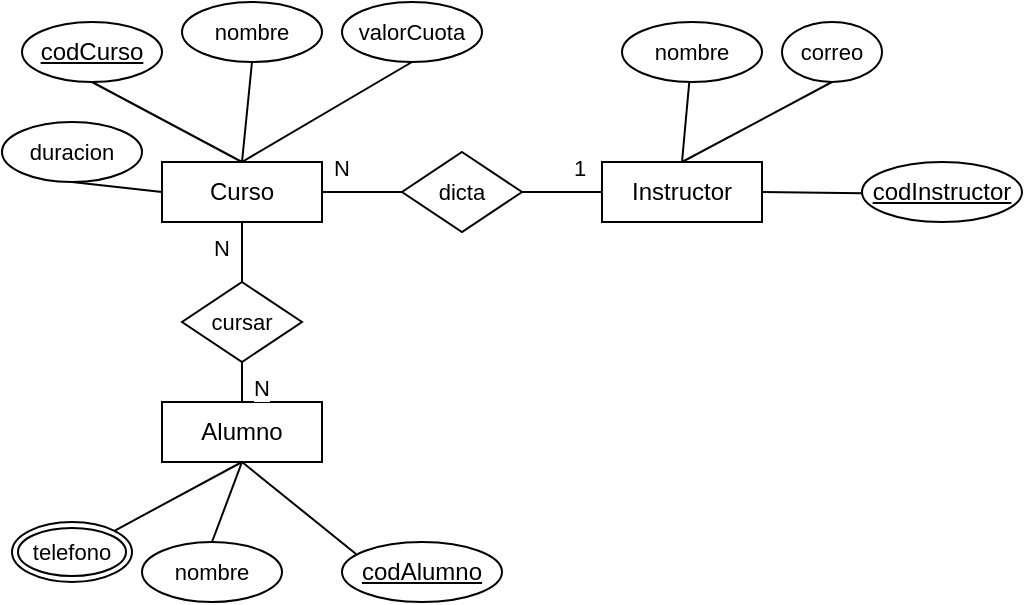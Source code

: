 <mxfile version="28.2.3">
  <diagram name="Página-1" id="K43sTbLDJ41rAkB6k8sT">
    <mxGraphModel dx="1105" dy="473" grid="1" gridSize="10" guides="1" tooltips="1" connect="1" arrows="1" fold="1" page="1" pageScale="1" pageWidth="827" pageHeight="1169" math="0" shadow="0">
      <root>
        <mxCell id="0" />
        <mxCell id="1" parent="0" />
        <mxCell id="wsB6wUBeOOBHAGdhXqc1-14" style="edgeStyle=none;shape=connector;rounded=0;orthogonalLoop=1;jettySize=auto;html=1;exitX=1;exitY=0.5;exitDx=0;exitDy=0;strokeColor=default;align=center;verticalAlign=middle;fontFamily=Helvetica;fontSize=11;fontColor=default;labelBackgroundColor=default;endArrow=none;" edge="1" parent="1" source="wsB6wUBeOOBHAGdhXqc1-21" target="wsB6wUBeOOBHAGdhXqc1-12">
          <mxGeometry relative="1" as="geometry" />
        </mxCell>
        <mxCell id="wsB6wUBeOOBHAGdhXqc1-1" value="Curso" style="whiteSpace=wrap;html=1;align=center;" vertex="1" parent="1">
          <mxGeometry x="90" y="110" width="80" height="30" as="geometry" />
        </mxCell>
        <mxCell id="wsB6wUBeOOBHAGdhXqc1-5" style="edgeStyle=none;shape=connector;rounded=0;orthogonalLoop=1;jettySize=auto;html=1;exitX=0.5;exitY=1;exitDx=0;exitDy=0;entryX=0.5;entryY=0;entryDx=0;entryDy=0;strokeColor=default;align=center;verticalAlign=middle;fontFamily=Helvetica;fontSize=11;fontColor=default;labelBackgroundColor=default;endArrow=none;" edge="1" parent="1" source="wsB6wUBeOOBHAGdhXqc1-2" target="wsB6wUBeOOBHAGdhXqc1-1">
          <mxGeometry relative="1" as="geometry" />
        </mxCell>
        <mxCell id="wsB6wUBeOOBHAGdhXqc1-2" value="codCurso" style="ellipse;whiteSpace=wrap;html=1;align=center;fontStyle=4;" vertex="1" parent="1">
          <mxGeometry x="20" y="40" width="70" height="30" as="geometry" />
        </mxCell>
        <mxCell id="wsB6wUBeOOBHAGdhXqc1-7" style="edgeStyle=none;shape=connector;rounded=0;orthogonalLoop=1;jettySize=auto;html=1;exitX=0.5;exitY=1;exitDx=0;exitDy=0;entryX=0.5;entryY=0;entryDx=0;entryDy=0;strokeColor=default;align=center;verticalAlign=middle;fontFamily=Helvetica;fontSize=11;fontColor=default;labelBackgroundColor=default;endArrow=none;" edge="1" parent="1" source="wsB6wUBeOOBHAGdhXqc1-6" target="wsB6wUBeOOBHAGdhXqc1-1">
          <mxGeometry relative="1" as="geometry" />
        </mxCell>
        <mxCell id="wsB6wUBeOOBHAGdhXqc1-6" value="nombre" style="ellipse;whiteSpace=wrap;html=1;align=center;fontFamily=Helvetica;fontSize=11;fontColor=default;labelBackgroundColor=default;" vertex="1" parent="1">
          <mxGeometry x="100" y="30" width="70" height="30" as="geometry" />
        </mxCell>
        <mxCell id="wsB6wUBeOOBHAGdhXqc1-9" style="edgeStyle=none;shape=connector;rounded=0;orthogonalLoop=1;jettySize=auto;html=1;exitX=0.5;exitY=1;exitDx=0;exitDy=0;strokeColor=default;align=center;verticalAlign=middle;fontFamily=Helvetica;fontSize=11;fontColor=default;labelBackgroundColor=default;endArrow=none;" edge="1" parent="1" source="wsB6wUBeOOBHAGdhXqc1-8">
          <mxGeometry relative="1" as="geometry">
            <mxPoint x="130" y="110" as="targetPoint" />
          </mxGeometry>
        </mxCell>
        <mxCell id="wsB6wUBeOOBHAGdhXqc1-8" value="valorCuota" style="ellipse;whiteSpace=wrap;html=1;align=center;fontFamily=Helvetica;fontSize=11;fontColor=default;labelBackgroundColor=default;" vertex="1" parent="1">
          <mxGeometry x="180" y="30" width="70" height="30" as="geometry" />
        </mxCell>
        <mxCell id="wsB6wUBeOOBHAGdhXqc1-11" style="edgeStyle=none;shape=connector;rounded=0;orthogonalLoop=1;jettySize=auto;html=1;exitX=0.5;exitY=1;exitDx=0;exitDy=0;entryX=0;entryY=0.5;entryDx=0;entryDy=0;strokeColor=default;align=center;verticalAlign=middle;fontFamily=Helvetica;fontSize=11;fontColor=default;labelBackgroundColor=default;endArrow=none;" edge="1" parent="1" source="wsB6wUBeOOBHAGdhXqc1-10" target="wsB6wUBeOOBHAGdhXqc1-1">
          <mxGeometry relative="1" as="geometry" />
        </mxCell>
        <mxCell id="wsB6wUBeOOBHAGdhXqc1-10" value="duracion" style="ellipse;whiteSpace=wrap;html=1;align=center;fontFamily=Helvetica;fontSize=11;fontColor=default;labelBackgroundColor=default;" vertex="1" parent="1">
          <mxGeometry x="10" y="90" width="70" height="30" as="geometry" />
        </mxCell>
        <mxCell id="wsB6wUBeOOBHAGdhXqc1-31" style="edgeStyle=none;shape=connector;rounded=0;orthogonalLoop=1;jettySize=auto;html=1;exitX=0.5;exitY=0;exitDx=0;exitDy=0;entryX=0.5;entryY=1;entryDx=0;entryDy=0;strokeColor=default;align=center;verticalAlign=middle;fontFamily=Helvetica;fontSize=11;fontColor=default;labelBackgroundColor=default;endArrow=none;" edge="1" parent="1" source="wsB6wUBeOOBHAGdhXqc1-12" target="wsB6wUBeOOBHAGdhXqc1-24">
          <mxGeometry relative="1" as="geometry" />
        </mxCell>
        <mxCell id="wsB6wUBeOOBHAGdhXqc1-12" value="Instructor" style="whiteSpace=wrap;html=1;align=center;" vertex="1" parent="1">
          <mxGeometry x="310" y="110" width="80" height="30" as="geometry" />
        </mxCell>
        <mxCell id="wsB6wUBeOOBHAGdhXqc1-19" value="1" style="text;strokeColor=none;fillColor=none;spacingLeft=4;spacingRight=4;overflow=hidden;rotatable=0;points=[[0,0.5],[1,0.5]];portConstraint=eastwest;fontSize=11;whiteSpace=wrap;html=1;fontFamily=Helvetica;fontColor=default;labelBackgroundColor=default;" vertex="1" parent="1">
          <mxGeometry x="290" y="100" width="40" height="30" as="geometry" />
        </mxCell>
        <mxCell id="wsB6wUBeOOBHAGdhXqc1-20" value="N" style="text;strokeColor=none;fillColor=none;spacingLeft=4;spacingRight=4;overflow=hidden;rotatable=0;points=[[0,0.5],[1,0.5]];portConstraint=eastwest;fontSize=11;whiteSpace=wrap;html=1;fontFamily=Helvetica;fontColor=default;labelBackgroundColor=default;" vertex="1" parent="1">
          <mxGeometry x="170" y="100" width="40" height="30" as="geometry" />
        </mxCell>
        <mxCell id="wsB6wUBeOOBHAGdhXqc1-22" value="" style="edgeStyle=none;shape=connector;rounded=0;orthogonalLoop=1;jettySize=auto;html=1;exitX=1;exitY=0.5;exitDx=0;exitDy=0;strokeColor=default;align=center;verticalAlign=middle;fontFamily=Helvetica;fontSize=11;fontColor=default;labelBackgroundColor=default;endArrow=none;" edge="1" parent="1" source="wsB6wUBeOOBHAGdhXqc1-1" target="wsB6wUBeOOBHAGdhXqc1-21">
          <mxGeometry relative="1" as="geometry">
            <mxPoint x="170" y="125" as="sourcePoint" />
            <mxPoint x="310" y="125" as="targetPoint" />
          </mxGeometry>
        </mxCell>
        <mxCell id="wsB6wUBeOOBHAGdhXqc1-21" value="dicta" style="shape=rhombus;perimeter=rhombusPerimeter;whiteSpace=wrap;html=1;align=center;fontFamily=Helvetica;fontSize=11;fontColor=default;labelBackgroundColor=default;" vertex="1" parent="1">
          <mxGeometry x="210" y="105" width="60" height="40" as="geometry" />
        </mxCell>
        <mxCell id="wsB6wUBeOOBHAGdhXqc1-34" style="edgeStyle=none;shape=connector;rounded=0;orthogonalLoop=1;jettySize=auto;html=1;entryX=0.5;entryY=0;entryDx=0;entryDy=0;strokeColor=default;align=center;verticalAlign=middle;fontFamily=Helvetica;fontSize=11;fontColor=default;labelBackgroundColor=default;endArrow=none;" edge="1" parent="1" source="wsB6wUBeOOBHAGdhXqc1-23" target="wsB6wUBeOOBHAGdhXqc1-12">
          <mxGeometry relative="1" as="geometry" />
        </mxCell>
        <mxCell id="wsB6wUBeOOBHAGdhXqc1-23" value="nombre" style="ellipse;whiteSpace=wrap;html=1;align=center;fontFamily=Helvetica;fontSize=11;fontColor=default;labelBackgroundColor=default;" vertex="1" parent="1">
          <mxGeometry x="320" y="40" width="70" height="30" as="geometry" />
        </mxCell>
        <mxCell id="wsB6wUBeOOBHAGdhXqc1-24" value="correo" style="ellipse;whiteSpace=wrap;html=1;align=center;fontFamily=Helvetica;fontSize=11;fontColor=default;labelBackgroundColor=default;" vertex="1" parent="1">
          <mxGeometry x="400" y="40" width="50" height="30" as="geometry" />
        </mxCell>
        <mxCell id="wsB6wUBeOOBHAGdhXqc1-37" style="edgeStyle=none;shape=connector;rounded=0;orthogonalLoop=1;jettySize=auto;html=1;exitX=0.5;exitY=0;exitDx=0;exitDy=0;entryX=0.5;entryY=1;entryDx=0;entryDy=0;strokeColor=default;align=center;verticalAlign=middle;fontFamily=Helvetica;fontSize=11;fontColor=default;labelBackgroundColor=default;endArrow=none;" edge="1" parent="1" source="wsB6wUBeOOBHAGdhXqc1-38" target="wsB6wUBeOOBHAGdhXqc1-1">
          <mxGeometry relative="1" as="geometry" />
        </mxCell>
        <mxCell id="wsB6wUBeOOBHAGdhXqc1-35" value="Alumno" style="whiteSpace=wrap;html=1;align=center;" vertex="1" parent="1">
          <mxGeometry x="90" y="230" width="80" height="30" as="geometry" />
        </mxCell>
        <mxCell id="wsB6wUBeOOBHAGdhXqc1-39" value="" style="edgeStyle=none;shape=connector;rounded=0;orthogonalLoop=1;jettySize=auto;html=1;exitX=0.5;exitY=0;exitDx=0;exitDy=0;entryX=0.5;entryY=1;entryDx=0;entryDy=0;strokeColor=default;align=center;verticalAlign=middle;fontFamily=Helvetica;fontSize=11;fontColor=default;labelBackgroundColor=default;endArrow=none;" edge="1" parent="1" source="wsB6wUBeOOBHAGdhXqc1-35" target="wsB6wUBeOOBHAGdhXqc1-38">
          <mxGeometry relative="1" as="geometry">
            <mxPoint x="130" y="220" as="sourcePoint" />
            <mxPoint x="130" y="140" as="targetPoint" />
          </mxGeometry>
        </mxCell>
        <mxCell id="wsB6wUBeOOBHAGdhXqc1-38" value="cursar" style="shape=rhombus;perimeter=rhombusPerimeter;whiteSpace=wrap;html=1;align=center;fontFamily=Helvetica;fontSize=11;fontColor=default;labelBackgroundColor=default;" vertex="1" parent="1">
          <mxGeometry x="100" y="170" width="60" height="40" as="geometry" />
        </mxCell>
        <mxCell id="wsB6wUBeOOBHAGdhXqc1-40" value="N" style="text;strokeColor=none;fillColor=none;spacingLeft=4;spacingRight=4;overflow=hidden;rotatable=0;points=[[0,0.5],[1,0.5]];portConstraint=eastwest;fontSize=11;whiteSpace=wrap;html=1;fontFamily=Helvetica;fontColor=default;labelBackgroundColor=default;" vertex="1" parent="1">
          <mxGeometry x="110" y="140" width="40" height="30" as="geometry" />
        </mxCell>
        <mxCell id="wsB6wUBeOOBHAGdhXqc1-44" value="N" style="text;strokeColor=none;fillColor=none;spacingLeft=4;spacingRight=4;overflow=hidden;rotatable=0;points=[[0,0.5],[1,0.5]];portConstraint=eastwest;fontSize=11;whiteSpace=wrap;html=1;fontFamily=Helvetica;fontColor=default;labelBackgroundColor=default;" vertex="1" parent="1">
          <mxGeometry x="130" y="210" width="40" height="30" as="geometry" />
        </mxCell>
        <mxCell id="wsB6wUBeOOBHAGdhXqc1-46" style="edgeStyle=none;shape=connector;rounded=0;orthogonalLoop=1;jettySize=auto;html=1;exitX=0.5;exitY=0;exitDx=0;exitDy=0;entryX=0.5;entryY=1;entryDx=0;entryDy=0;strokeColor=default;align=center;verticalAlign=middle;fontFamily=Helvetica;fontSize=11;fontColor=default;labelBackgroundColor=default;endArrow=none;" edge="1" parent="1" source="wsB6wUBeOOBHAGdhXqc1-45" target="wsB6wUBeOOBHAGdhXqc1-35">
          <mxGeometry relative="1" as="geometry" />
        </mxCell>
        <mxCell id="wsB6wUBeOOBHAGdhXqc1-45" value="nombre" style="ellipse;whiteSpace=wrap;html=1;align=center;fontFamily=Helvetica;fontSize=11;fontColor=default;labelBackgroundColor=default;" vertex="1" parent="1">
          <mxGeometry x="80" y="300" width="70" height="30" as="geometry" />
        </mxCell>
        <mxCell id="wsB6wUBeOOBHAGdhXqc1-48" style="edgeStyle=none;shape=connector;rounded=0;orthogonalLoop=1;jettySize=auto;html=1;exitX=0;exitY=1;exitDx=0;exitDy=0;entryX=1;entryY=0.5;entryDx=0;entryDy=0;strokeColor=default;align=center;verticalAlign=middle;fontFamily=Helvetica;fontSize=11;fontColor=default;labelBackgroundColor=default;endArrow=none;" edge="1" parent="1" target="wsB6wUBeOOBHAGdhXqc1-12">
          <mxGeometry relative="1" as="geometry">
            <mxPoint x="440.251" y="125.607" as="sourcePoint" />
          </mxGeometry>
        </mxCell>
        <mxCell id="wsB6wUBeOOBHAGdhXqc1-50" style="edgeStyle=none;shape=connector;rounded=0;orthogonalLoop=1;jettySize=auto;html=1;exitX=0.243;exitY=0.2;exitDx=0;exitDy=0;entryX=0.5;entryY=1;entryDx=0;entryDy=0;strokeColor=default;align=center;verticalAlign=middle;fontFamily=Helvetica;fontSize=11;fontColor=default;labelBackgroundColor=default;endArrow=none;exitPerimeter=0;" edge="1" parent="1" target="wsB6wUBeOOBHAGdhXqc1-35">
          <mxGeometry relative="1" as="geometry">
            <mxPoint x="187.01" y="306" as="sourcePoint" />
          </mxGeometry>
        </mxCell>
        <mxCell id="wsB6wUBeOOBHAGdhXqc1-52" style="edgeStyle=none;shape=connector;rounded=0;orthogonalLoop=1;jettySize=auto;html=1;exitX=1;exitY=0;exitDx=0;exitDy=0;strokeColor=default;align=center;verticalAlign=middle;fontFamily=Helvetica;fontSize=11;fontColor=default;labelBackgroundColor=default;endArrow=none;" edge="1" parent="1" source="wsB6wUBeOOBHAGdhXqc1-51">
          <mxGeometry relative="1" as="geometry">
            <mxPoint x="130" y="260" as="targetPoint" />
          </mxGeometry>
        </mxCell>
        <mxCell id="wsB6wUBeOOBHAGdhXqc1-51" value="telefono" style="ellipse;shape=doubleEllipse;margin=3;whiteSpace=wrap;html=1;align=center;fontFamily=Helvetica;fontSize=11;fontColor=default;labelBackgroundColor=default;" vertex="1" parent="1">
          <mxGeometry x="15" y="290" width="60" height="30" as="geometry" />
        </mxCell>
        <mxCell id="wsB6wUBeOOBHAGdhXqc1-53" value="codAlumno" style="ellipse;whiteSpace=wrap;html=1;align=center;fontStyle=4;" vertex="1" parent="1">
          <mxGeometry x="180" y="300" width="80" height="30" as="geometry" />
        </mxCell>
        <mxCell id="wsB6wUBeOOBHAGdhXqc1-55" value="codInstructor" style="ellipse;whiteSpace=wrap;html=1;align=center;fontStyle=4;" vertex="1" parent="1">
          <mxGeometry x="440" y="110" width="80" height="30" as="geometry" />
        </mxCell>
      </root>
    </mxGraphModel>
  </diagram>
</mxfile>
